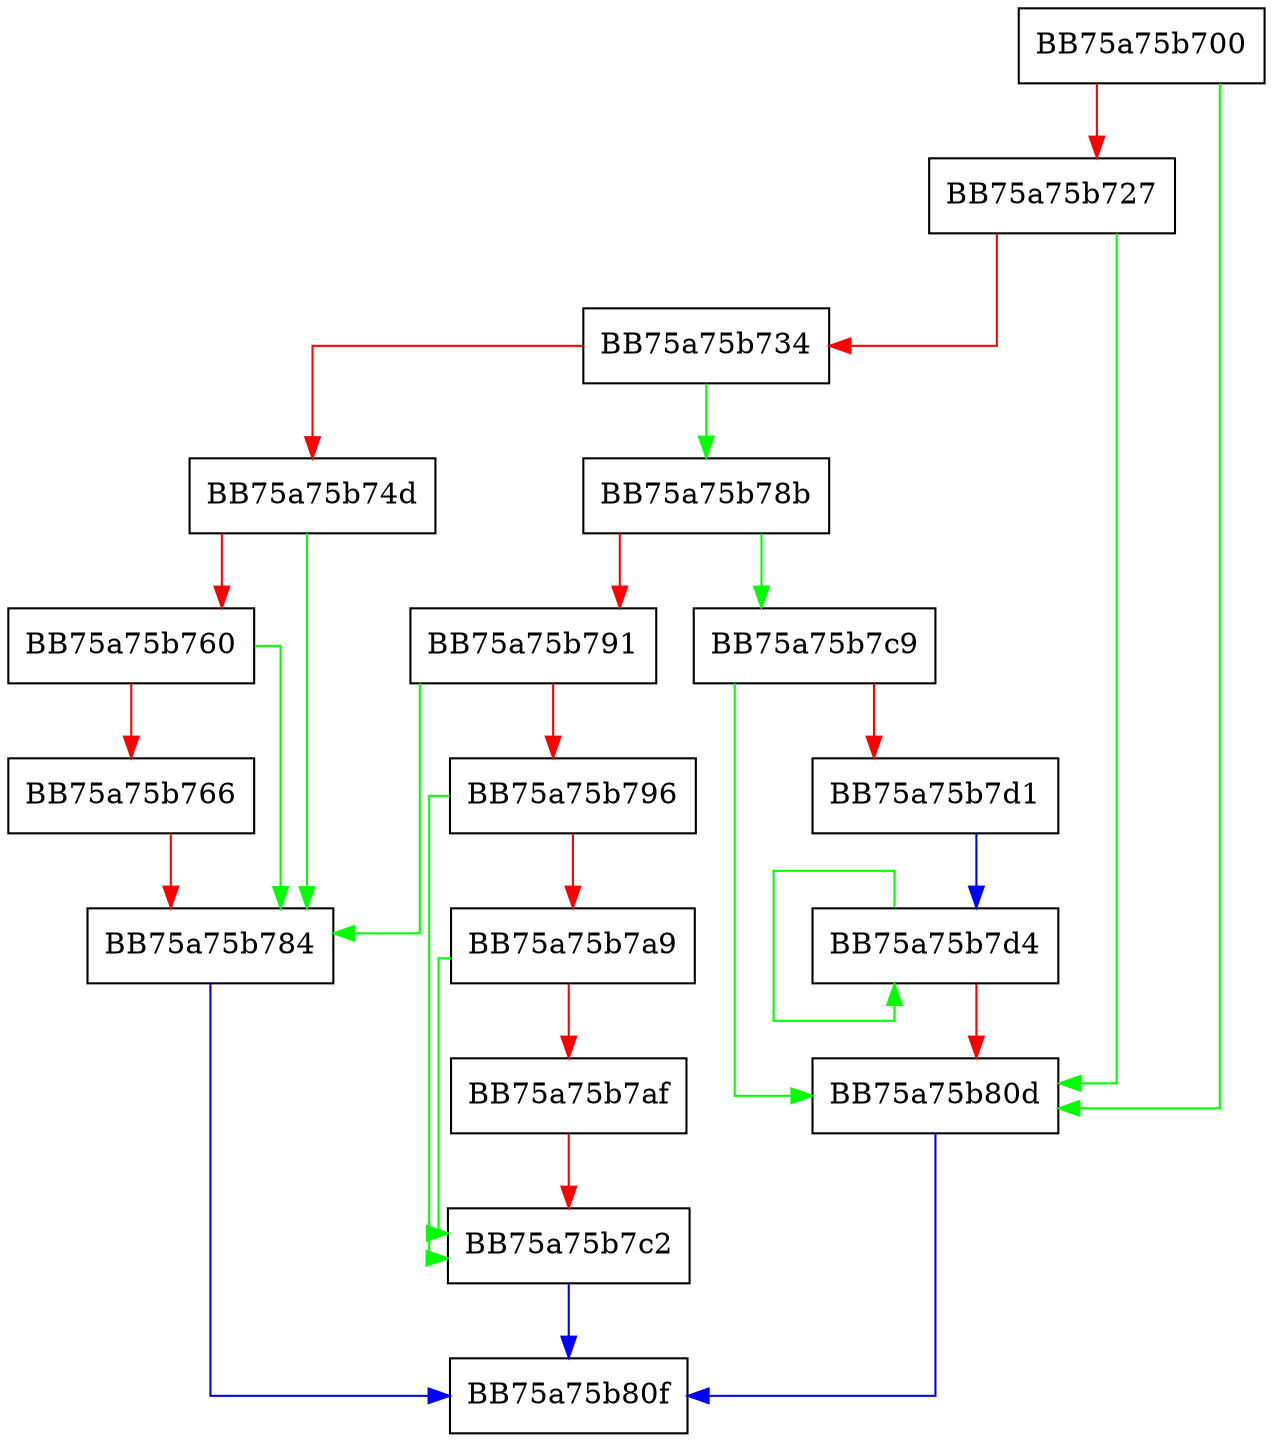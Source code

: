 digraph AddErrorReport {
  node [shape="box"];
  graph [splines=ortho];
  BB75a75b700 -> BB75a75b80d [color="green"];
  BB75a75b700 -> BB75a75b727 [color="red"];
  BB75a75b727 -> BB75a75b80d [color="green"];
  BB75a75b727 -> BB75a75b734 [color="red"];
  BB75a75b734 -> BB75a75b78b [color="green"];
  BB75a75b734 -> BB75a75b74d [color="red"];
  BB75a75b74d -> BB75a75b784 [color="green"];
  BB75a75b74d -> BB75a75b760 [color="red"];
  BB75a75b760 -> BB75a75b784 [color="green"];
  BB75a75b760 -> BB75a75b766 [color="red"];
  BB75a75b766 -> BB75a75b784 [color="red"];
  BB75a75b784 -> BB75a75b80f [color="blue"];
  BB75a75b78b -> BB75a75b7c9 [color="green"];
  BB75a75b78b -> BB75a75b791 [color="red"];
  BB75a75b791 -> BB75a75b784 [color="green"];
  BB75a75b791 -> BB75a75b796 [color="red"];
  BB75a75b796 -> BB75a75b7c2 [color="green"];
  BB75a75b796 -> BB75a75b7a9 [color="red"];
  BB75a75b7a9 -> BB75a75b7c2 [color="green"];
  BB75a75b7a9 -> BB75a75b7af [color="red"];
  BB75a75b7af -> BB75a75b7c2 [color="red"];
  BB75a75b7c2 -> BB75a75b80f [color="blue"];
  BB75a75b7c9 -> BB75a75b80d [color="green"];
  BB75a75b7c9 -> BB75a75b7d1 [color="red"];
  BB75a75b7d1 -> BB75a75b7d4 [color="blue"];
  BB75a75b7d4 -> BB75a75b7d4 [color="green"];
  BB75a75b7d4 -> BB75a75b80d [color="red"];
  BB75a75b80d -> BB75a75b80f [color="blue"];
}